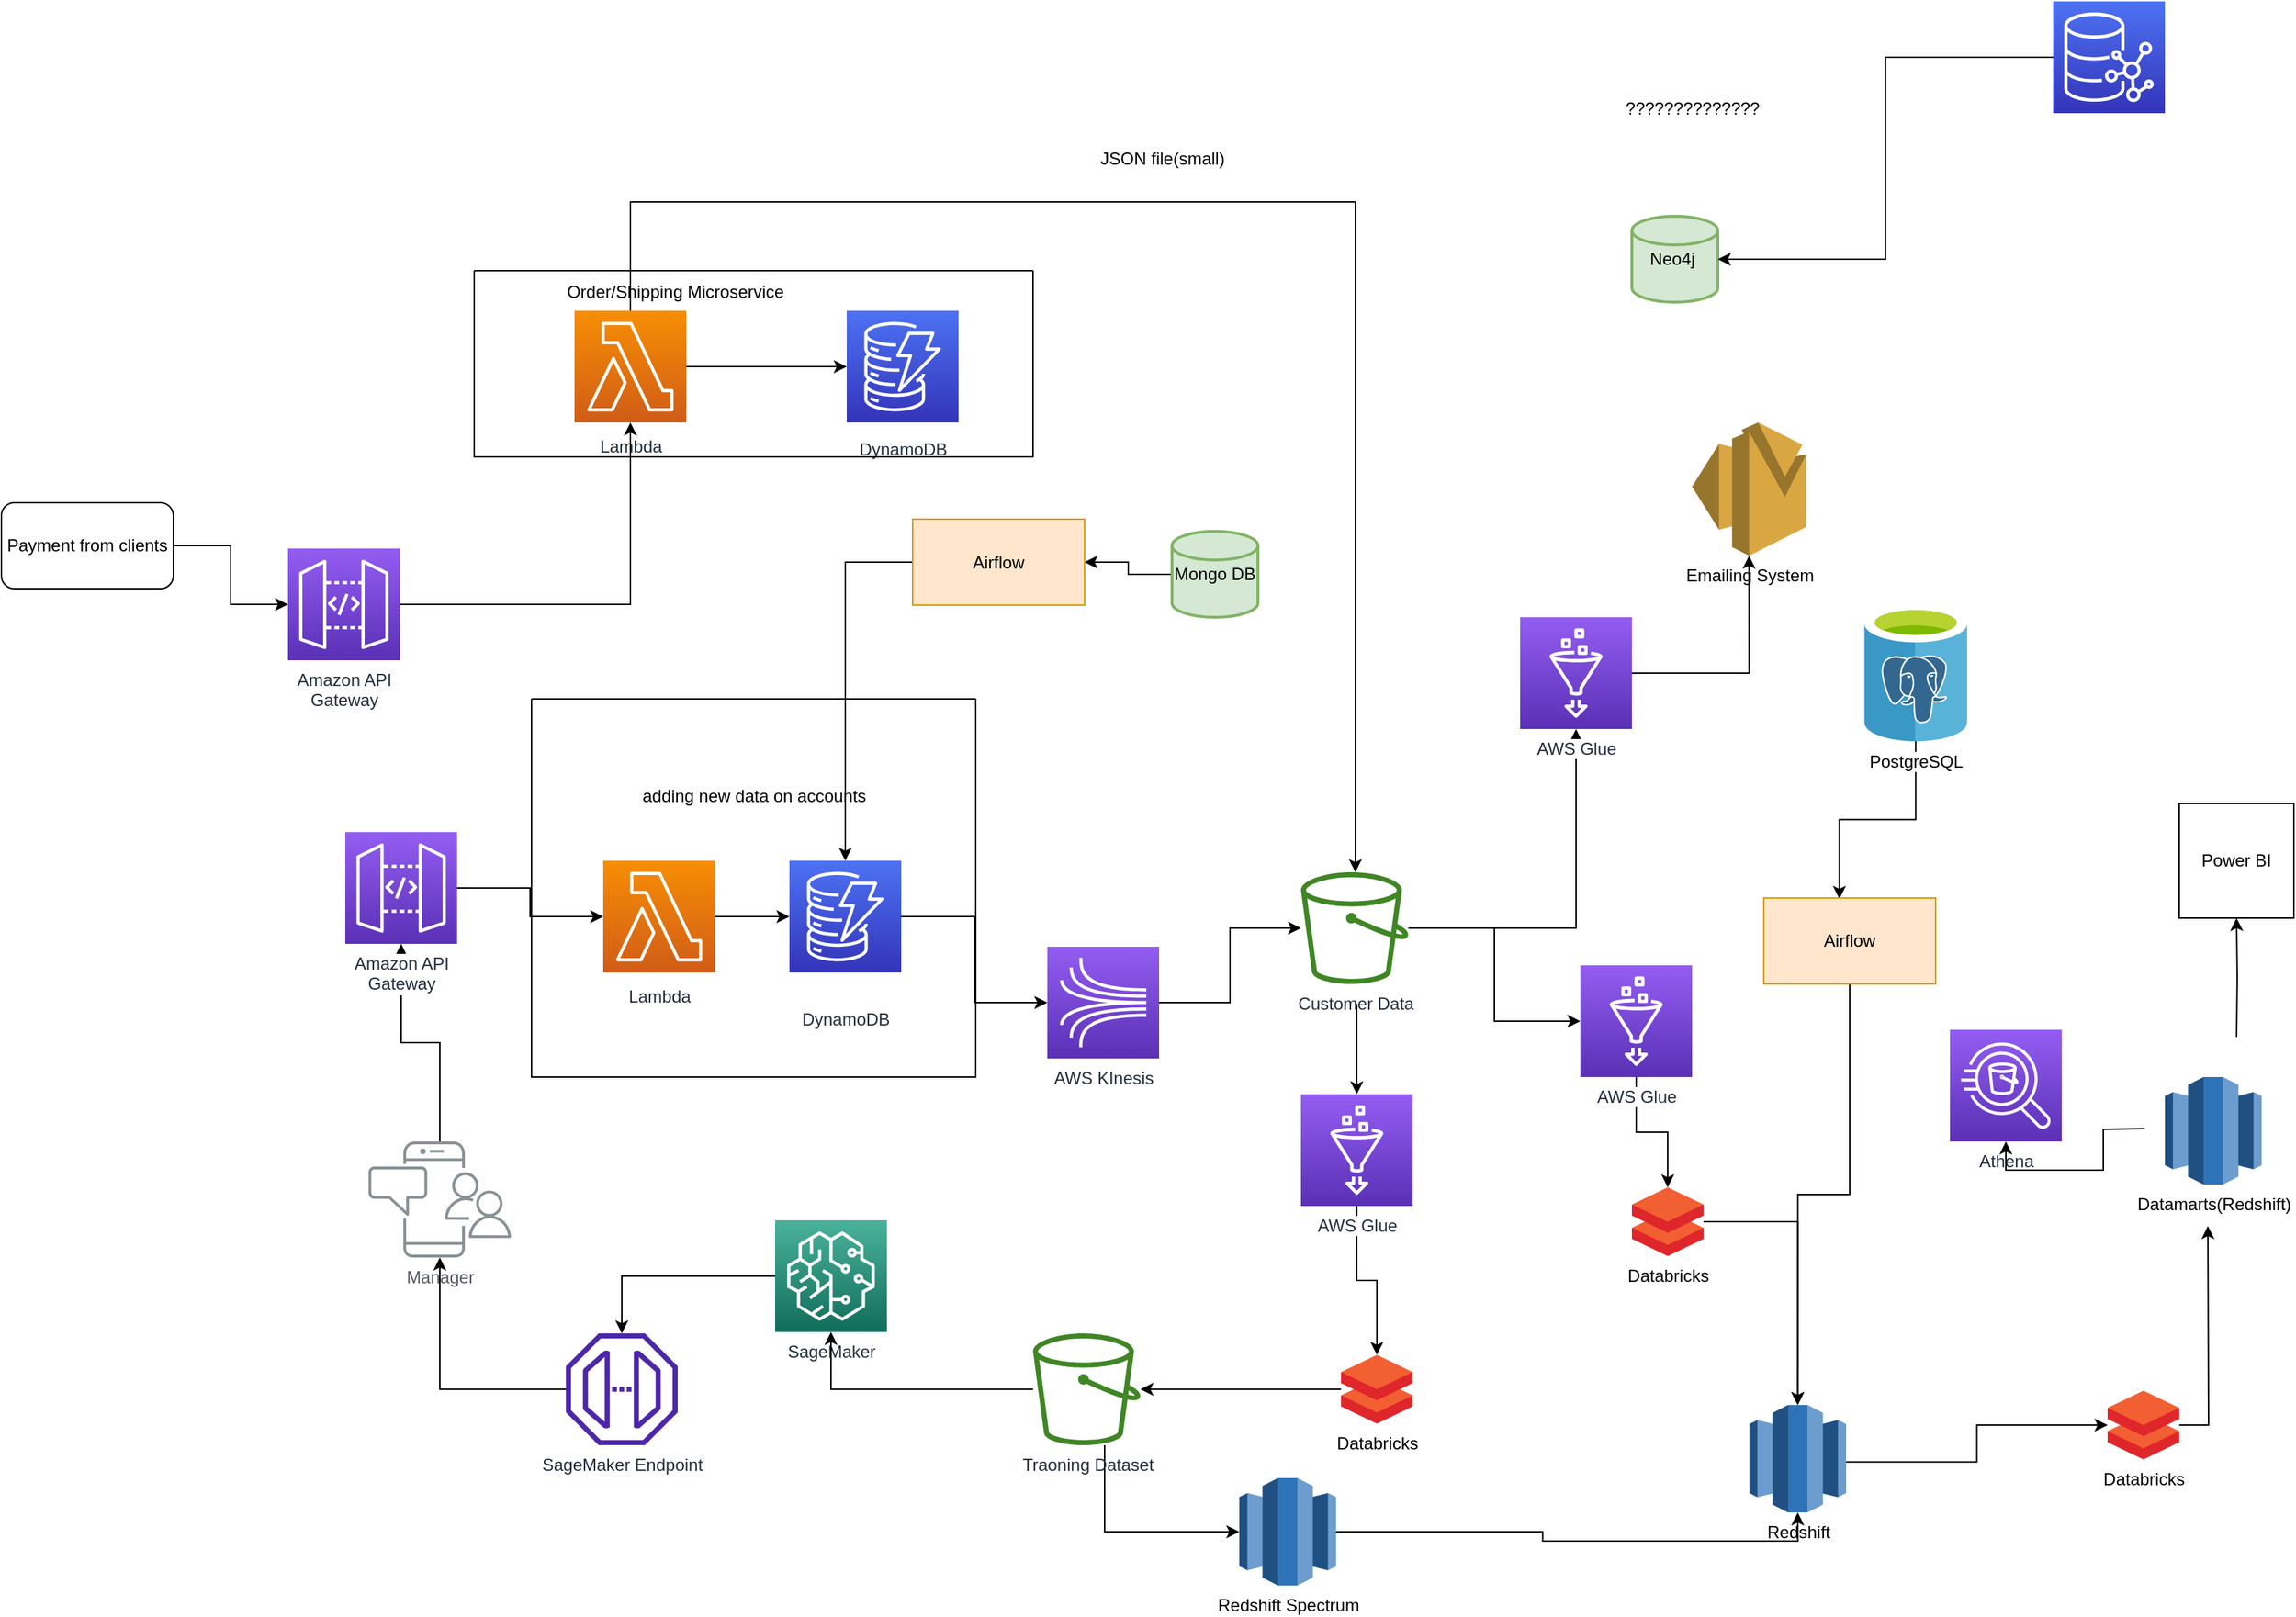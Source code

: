 <mxfile version="20.2.8" type="github">
  <diagram id="Ht1M8jgEwFfnCIfOTk4-" name="Page-1">
    <mxGraphModel dx="2028" dy="1125" grid="1" gridSize="10" guides="1" tooltips="1" connect="1" arrows="1" fold="1" page="1" pageScale="1" pageWidth="1654" pageHeight="1169" math="0" shadow="0">
      <root>
        <mxCell id="0" />
        <mxCell id="1" parent="0" />
        <mxCell id="upP_JpkpyjL7S7ulsonY-70" value="" style="edgeStyle=orthogonalEdgeStyle;rounded=0;orthogonalLoop=1;jettySize=auto;html=1;" parent="1" source="UEzPUAAOIrF-is8g5C7q-110" target="UEzPUAAOIrF-is8g5C7q-114" edge="1">
          <mxGeometry relative="1" as="geometry">
            <mxPoint x="316" y="745.5" as="targetPoint" />
          </mxGeometry>
        </mxCell>
        <mxCell id="UEzPUAAOIrF-is8g5C7q-110" value="Manager" style="outlineConnect=0;gradientColor=none;fontColor=#545B64;strokeColor=none;fillColor=#879196;dashed=0;verticalLabelPosition=bottom;verticalAlign=top;align=center;html=1;fontSize=12;fontStyle=0;aspect=fixed;shape=mxgraph.aws4.illustration_notification;pointerEvents=1;labelBackgroundColor=#ffffff;" parent="1" vertex="1">
          <mxGeometry x="266" y="836" width="100" height="81" as="geometry" />
        </mxCell>
        <mxCell id="WSCBGSfqBAQD8hPbPQq9-2" style="edgeStyle=orthogonalEdgeStyle;rounded=0;orthogonalLoop=1;jettySize=auto;html=1;" edge="1" parent="1" source="UEzPUAAOIrF-is8g5C7q-114" target="P4BvlFCygqtTmpREC3zi-1">
          <mxGeometry relative="1" as="geometry" />
        </mxCell>
        <mxCell id="UEzPUAAOIrF-is8g5C7q-114" value="Amazon API&lt;br&gt;Gateway&lt;br&gt;" style="outlineConnect=0;fontColor=#232F3E;gradientColor=#945DF2;gradientDirection=north;fillColor=#5A30B5;strokeColor=#ffffff;dashed=0;verticalLabelPosition=bottom;verticalAlign=top;align=center;html=1;fontSize=12;fontStyle=0;aspect=fixed;shape=mxgraph.aws4.resourceIcon;resIcon=mxgraph.aws4.api_gateway;labelBackgroundColor=#ffffff;" parent="1" vertex="1">
          <mxGeometry x="250" y="620" width="78" height="78" as="geometry" />
        </mxCell>
        <mxCell id="upP_JpkpyjL7S7ulsonY-38" value="" style="edgeStyle=orthogonalEdgeStyle;rounded=0;orthogonalLoop=1;jettySize=auto;html=1;" parent="1" source="upP_JpkpyjL7S7ulsonY-2" target="upP_JpkpyjL7S7ulsonY-6" edge="1">
          <mxGeometry relative="1" as="geometry" />
        </mxCell>
        <mxCell id="upP_JpkpyjL7S7ulsonY-2" value="SageMaker" style="sketch=0;points=[[0,0,0],[0.25,0,0],[0.5,0,0],[0.75,0,0],[1,0,0],[0,1,0],[0.25,1,0],[0.5,1,0],[0.75,1,0],[1,1,0],[0,0.25,0],[0,0.5,0],[0,0.75,0],[1,0.25,0],[1,0.5,0],[1,0.75,0]];outlineConnect=0;fontColor=#232F3E;gradientColor=#4AB29A;gradientDirection=north;fillColor=#116D5B;strokeColor=#ffffff;dashed=0;verticalLabelPosition=bottom;verticalAlign=top;align=center;html=1;fontSize=12;fontStyle=0;aspect=fixed;shape=mxgraph.aws4.resourceIcon;resIcon=mxgraph.aws4.sagemaker;" parent="1" vertex="1">
          <mxGeometry x="550" y="891" width="78" height="78" as="geometry" />
        </mxCell>
        <mxCell id="upP_JpkpyjL7S7ulsonY-6" value="SageMaker Endpoint" style="sketch=0;outlineConnect=0;fontColor=#232F3E;gradientColor=none;fillColor=#4D27AA;strokeColor=none;dashed=0;verticalLabelPosition=bottom;verticalAlign=top;align=center;html=1;fontSize=12;fontStyle=0;aspect=fixed;pointerEvents=1;shape=mxgraph.aws4.endpoint;" parent="1" vertex="1">
          <mxGeometry x="404" y="970" width="78" height="78" as="geometry" />
        </mxCell>
        <mxCell id="P4BvlFCygqtTmpREC3zi-9" style="edgeStyle=orthogonalEdgeStyle;rounded=0;orthogonalLoop=1;jettySize=auto;html=1;" parent="1" source="upP_JpkpyjL7S7ulsonY-12" target="P4BvlFCygqtTmpREC3zi-8" edge="1">
          <mxGeometry relative="1" as="geometry" />
        </mxCell>
        <mxCell id="WSCBGSfqBAQD8hPbPQq9-13" style="edgeStyle=orthogonalEdgeStyle;rounded=0;orthogonalLoop=1;jettySize=auto;html=1;" edge="1" parent="1" source="upP_JpkpyjL7S7ulsonY-12" target="WSCBGSfqBAQD8hPbPQq9-12">
          <mxGeometry relative="1" as="geometry" />
        </mxCell>
        <mxCell id="upP_JpkpyjL7S7ulsonY-12" value="Customer Data" style="sketch=0;outlineConnect=0;fontColor=#232F3E;gradientColor=none;fillColor=#3F8624;strokeColor=none;dashed=0;verticalLabelPosition=bottom;verticalAlign=top;align=center;html=1;fontSize=12;fontStyle=0;aspect=fixed;pointerEvents=1;shape=mxgraph.aws4.bucket;" parent="1" vertex="1">
          <mxGeometry x="917" y="648" width="75" height="78" as="geometry" />
        </mxCell>
        <mxCell id="upP_JpkpyjL7S7ulsonY-32" value="" style="edgeStyle=orthogonalEdgeStyle;rounded=0;orthogonalLoop=1;jettySize=auto;html=1;" parent="1" source="upP_JpkpyjL7S7ulsonY-14" target="upP_JpkpyjL7S7ulsonY-26" edge="1">
          <mxGeometry relative="1" as="geometry" />
        </mxCell>
        <mxCell id="upP_JpkpyjL7S7ulsonY-14" value="AWS Glue" style="outlineConnect=0;fontColor=#232F3E;gradientColor=#945DF2;gradientDirection=north;fillColor=#5A30B5;strokeColor=#ffffff;dashed=0;verticalLabelPosition=bottom;verticalAlign=top;align=center;html=1;fontSize=12;fontStyle=0;aspect=fixed;shape=mxgraph.aws4.resourceIcon;resIcon=mxgraph.aws4.glue;labelBackgroundColor=#ffffff;" parent="1" vertex="1">
          <mxGeometry x="917.0" y="803" width="78" height="78" as="geometry" />
        </mxCell>
        <mxCell id="upP_JpkpyjL7S7ulsonY-37" value="" style="edgeStyle=orthogonalEdgeStyle;rounded=0;orthogonalLoop=1;jettySize=auto;html=1;" parent="1" source="upP_JpkpyjL7S7ulsonY-18" target="upP_JpkpyjL7S7ulsonY-2" edge="1">
          <mxGeometry relative="1" as="geometry" />
        </mxCell>
        <mxCell id="WSCBGSfqBAQD8hPbPQq9-53" style="edgeStyle=orthogonalEdgeStyle;rounded=0;orthogonalLoop=1;jettySize=auto;html=1;entryX=0;entryY=0.5;entryDx=0;entryDy=0;entryPerimeter=0;" edge="1" parent="1" source="upP_JpkpyjL7S7ulsonY-18" target="WSCBGSfqBAQD8hPbPQq9-52">
          <mxGeometry relative="1" as="geometry">
            <Array as="points">
              <mxPoint x="780" y="1108" />
            </Array>
          </mxGeometry>
        </mxCell>
        <mxCell id="upP_JpkpyjL7S7ulsonY-18" value="Traoning Dataset" style="sketch=0;outlineConnect=0;fontColor=#232F3E;gradientColor=none;fillColor=#3F8624;strokeColor=none;dashed=0;verticalLabelPosition=bottom;verticalAlign=top;align=center;html=1;fontSize=12;fontStyle=0;aspect=fixed;pointerEvents=1;shape=mxgraph.aws4.bucket;" parent="1" vertex="1">
          <mxGeometry x="730" y="970" width="75" height="78" as="geometry" />
        </mxCell>
        <mxCell id="upP_JpkpyjL7S7ulsonY-33" value="" style="edgeStyle=none;rounded=0;orthogonalLoop=1;jettySize=auto;html=1;" parent="1" source="upP_JpkpyjL7S7ulsonY-26" target="upP_JpkpyjL7S7ulsonY-18" edge="1">
          <mxGeometry relative="1" as="geometry" />
        </mxCell>
        <mxCell id="upP_JpkpyjL7S7ulsonY-26" value="Databricks" style="sketch=0;aspect=fixed;html=1;points=[];align=center;image;fontSize=12;image=img/lib/mscae/Databricks.svg;" parent="1" vertex="1">
          <mxGeometry x="945" y="985" width="50" height="48" as="geometry" />
        </mxCell>
        <mxCell id="upP_JpkpyjL7S7ulsonY-28" value="" style="endArrow=classic;html=1;rounded=0;" parent="1" target="upP_JpkpyjL7S7ulsonY-14" edge="1">
          <mxGeometry width="50" height="50" relative="1" as="geometry">
            <mxPoint x="956" y="740" as="sourcePoint" />
            <mxPoint x="796" y="880" as="targetPoint" />
          </mxGeometry>
        </mxCell>
        <mxCell id="upP_JpkpyjL7S7ulsonY-39" value="" style="endArrow=classic;html=1;rounded=0;" parent="1" source="upP_JpkpyjL7S7ulsonY-6" target="UEzPUAAOIrF-is8g5C7q-110" edge="1">
          <mxGeometry width="50" height="50" relative="1" as="geometry">
            <mxPoint x="536" y="1010" as="sourcePoint" />
            <mxPoint x="586" y="960" as="targetPoint" />
            <Array as="points">
              <mxPoint x="316" y="1009" />
            </Array>
          </mxGeometry>
        </mxCell>
        <mxCell id="tdodf0jkLIOupHckZh31-3" style="edgeStyle=orthogonalEdgeStyle;rounded=0;orthogonalLoop=1;jettySize=auto;html=1;exitX=1;exitY=0.53;exitDx=0;exitDy=0;exitPerimeter=0;" parent="1" source="WSCBGSfqBAQD8hPbPQq9-43" target="tdodf0jkLIOupHckZh31-2" edge="1">
          <mxGeometry relative="1" as="geometry">
            <mxPoint x="1318" y="1054" as="sourcePoint" />
          </mxGeometry>
        </mxCell>
        <mxCell id="upP_JpkpyjL7S7ulsonY-82" value="" style="edgeStyle=orthogonalEdgeStyle;rounded=0;orthogonalLoop=1;jettySize=auto;html=1;" parent="1" source="upP_JpkpyjL7S7ulsonY-77" target="upP_JpkpyjL7S7ulsonY-80" edge="1">
          <mxGeometry relative="1" as="geometry" />
        </mxCell>
        <mxCell id="WSCBGSfqBAQD8hPbPQq9-19" style="edgeStyle=orthogonalEdgeStyle;rounded=0;orthogonalLoop=1;jettySize=auto;html=1;" edge="1" parent="1" source="upP_JpkpyjL7S7ulsonY-77" target="upP_JpkpyjL7S7ulsonY-12">
          <mxGeometry relative="1" as="geometry">
            <Array as="points">
              <mxPoint x="449" y="180" />
              <mxPoint x="955" y="180" />
            </Array>
          </mxGeometry>
        </mxCell>
        <mxCell id="upP_JpkpyjL7S7ulsonY-77" value="Lambda" style="outlineConnect=0;fontColor=#232F3E;gradientColor=#F78E04;gradientDirection=north;fillColor=#D05C17;strokeColor=#ffffff;dashed=0;verticalLabelPosition=bottom;verticalAlign=top;align=center;html=1;fontSize=12;fontStyle=0;aspect=fixed;shape=mxgraph.aws4.resourceIcon;resIcon=mxgraph.aws4.lambda;labelBackgroundColor=#ffffff;spacingTop=3;" parent="1" vertex="1">
          <mxGeometry x="410" y="256" width="78" height="78" as="geometry" />
        </mxCell>
        <mxCell id="upP_JpkpyjL7S7ulsonY-80" value="DynamoDB" style="outlineConnect=0;fontColor=#232F3E;gradientColor=#4D72F3;gradientDirection=north;fillColor=#3334B9;strokeColor=#ffffff;dashed=0;verticalLabelPosition=bottom;verticalAlign=top;align=center;html=1;fontSize=12;fontStyle=0;aspect=fixed;shape=mxgraph.aws4.resourceIcon;resIcon=mxgraph.aws4.dynamodb;labelBackgroundColor=#ffffff;spacingTop=5;" parent="1" vertex="1">
          <mxGeometry x="600.0" y="256" width="78" height="78" as="geometry" />
        </mxCell>
        <mxCell id="upP_JpkpyjL7S7ulsonY-93" value="" style="swimlane;startSize=0;" parent="1" vertex="1">
          <mxGeometry x="340" y="228" width="390" height="130" as="geometry" />
        </mxCell>
        <mxCell id="upP_JpkpyjL7S7ulsonY-88" value="Order/Shipping Microservice" style="text;html=1;align=center;verticalAlign=middle;resizable=0;points=[];autosize=1;strokeColor=none;fillColor=none;" parent="upP_JpkpyjL7S7ulsonY-93" vertex="1">
          <mxGeometry x="55" width="170" height="30" as="geometry" />
        </mxCell>
        <mxCell id="upP_JpkpyjL7S7ulsonY-122" value="" style="swimlane;startSize=0;" parent="1" vertex="1">
          <mxGeometry x="380" y="527" width="310" height="264" as="geometry" />
        </mxCell>
        <mxCell id="upP_JpkpyjL7S7ulsonY-123" value="adding new data on accounts" style="text;html=1;align=center;verticalAlign=middle;resizable=0;points=[];autosize=1;strokeColor=none;fillColor=none;" parent="upP_JpkpyjL7S7ulsonY-122" vertex="1">
          <mxGeometry x="65" y="53" width="180" height="30" as="geometry" />
        </mxCell>
        <mxCell id="upP_JpkpyjL7S7ulsonY-120" value="&#xa;&lt;span style=&quot;color: rgb(35, 47, 62); font-family: Helvetica; font-size: 12px; font-style: normal; font-variant-ligatures: normal; font-variant-caps: normal; font-weight: 400; letter-spacing: normal; orphans: 2; text-align: center; text-indent: 0px; text-transform: none; widows: 2; word-spacing: 0px; -webkit-text-stroke-width: 0px; background-color: rgb(255, 255, 255); text-decoration-thickness: initial; text-decoration-style: initial; text-decoration-color: initial; float: none; display: inline !important;&quot;&gt;DynamoDB&lt;/span&gt;&#xa;&#xa;" style="outlineConnect=0;fontColor=#232F3E;gradientColor=#4D72F3;gradientDirection=north;fillColor=#3334B9;strokeColor=#ffffff;dashed=0;verticalLabelPosition=bottom;verticalAlign=top;align=center;html=1;fontSize=12;fontStyle=0;aspect=fixed;shape=mxgraph.aws4.resourceIcon;resIcon=mxgraph.aws4.dynamodb;labelBackgroundColor=#ffffff;spacingTop=5;" parent="upP_JpkpyjL7S7ulsonY-122" vertex="1">
          <mxGeometry x="180.0" y="113" width="78" height="78" as="geometry" />
        </mxCell>
        <mxCell id="P4BvlFCygqtTmpREC3zi-5" value="" style="edgeStyle=orthogonalEdgeStyle;rounded=0;orthogonalLoop=1;jettySize=auto;html=1;" parent="upP_JpkpyjL7S7ulsonY-122" source="P4BvlFCygqtTmpREC3zi-1" target="upP_JpkpyjL7S7ulsonY-120" edge="1">
          <mxGeometry relative="1" as="geometry" />
        </mxCell>
        <mxCell id="P4BvlFCygqtTmpREC3zi-1" value="Lambda" style="outlineConnect=0;fontColor=#232F3E;gradientColor=#F78E04;gradientDirection=north;fillColor=#D05C17;strokeColor=#ffffff;dashed=0;verticalLabelPosition=bottom;verticalAlign=top;align=center;html=1;fontSize=12;fontStyle=0;aspect=fixed;shape=mxgraph.aws4.resourceIcon;resIcon=mxgraph.aws4.lambda;labelBackgroundColor=#ffffff;spacingTop=3;" parent="upP_JpkpyjL7S7ulsonY-122" vertex="1">
          <mxGeometry x="50" y="113" width="78" height="78" as="geometry" />
        </mxCell>
        <mxCell id="P4BvlFCygqtTmpREC3zi-6" style="edgeStyle=orthogonalEdgeStyle;rounded=0;orthogonalLoop=1;jettySize=auto;html=1;entryX=0;entryY=0.5;entryDx=0;entryDy=0;entryPerimeter=0;" parent="1" source="upP_JpkpyjL7S7ulsonY-120" target="tdodf0jkLIOupHckZh31-1" edge="1">
          <mxGeometry relative="1" as="geometry">
            <mxPoint x="716" y="739" as="targetPoint" />
          </mxGeometry>
        </mxCell>
        <mxCell id="P4BvlFCygqtTmpREC3zi-11" style="edgeStyle=orthogonalEdgeStyle;rounded=0;orthogonalLoop=1;jettySize=auto;html=1;entryX=0.5;entryY=0;entryDx=0;entryDy=0;entryPerimeter=0;" parent="1" source="P4BvlFCygqtTmpREC3zi-7" target="WSCBGSfqBAQD8hPbPQq9-43" edge="1">
          <mxGeometry relative="1" as="geometry">
            <mxPoint x="1254" y="990" as="targetPoint" />
          </mxGeometry>
        </mxCell>
        <mxCell id="P4BvlFCygqtTmpREC3zi-7" value="Databricks" style="sketch=0;aspect=fixed;html=1;points=[];align=center;image;fontSize=12;image=img/lib/mscae/Databricks.svg;" parent="1" vertex="1">
          <mxGeometry x="1148" y="868" width="50" height="48" as="geometry" />
        </mxCell>
        <mxCell id="P4BvlFCygqtTmpREC3zi-10" style="edgeStyle=orthogonalEdgeStyle;rounded=0;orthogonalLoop=1;jettySize=auto;html=1;" parent="1" source="P4BvlFCygqtTmpREC3zi-8" target="P4BvlFCygqtTmpREC3zi-7" edge="1">
          <mxGeometry relative="1" as="geometry" />
        </mxCell>
        <mxCell id="P4BvlFCygqtTmpREC3zi-8" value="AWS Glue" style="outlineConnect=0;fontColor=#232F3E;gradientColor=#945DF2;gradientDirection=north;fillColor=#5A30B5;strokeColor=#ffffff;dashed=0;verticalLabelPosition=bottom;verticalAlign=top;align=center;html=1;fontSize=12;fontStyle=0;aspect=fixed;shape=mxgraph.aws4.resourceIcon;resIcon=mxgraph.aws4.glue;labelBackgroundColor=#ffffff;" parent="1" vertex="1">
          <mxGeometry x="1112.0" y="713" width="78" height="78" as="geometry" />
        </mxCell>
        <mxCell id="tdodf0jkLIOupHckZh31-6" style="edgeStyle=orthogonalEdgeStyle;rounded=0;orthogonalLoop=1;jettySize=auto;html=1;" parent="1" source="tdodf0jkLIOupHckZh31-1" target="upP_JpkpyjL7S7ulsonY-12" edge="1">
          <mxGeometry relative="1" as="geometry">
            <mxPoint x="856.007" y="739" as="targetPoint" />
          </mxGeometry>
        </mxCell>
        <mxCell id="tdodf0jkLIOupHckZh31-1" value="AWS KInesis" style="sketch=0;points=[[0,0,0],[0.25,0,0],[0.5,0,0],[0.75,0,0],[1,0,0],[0,1,0],[0.25,1,0],[0.5,1,0],[0.75,1,0],[1,1,0],[0,0.25,0],[0,0.5,0],[0,0.75,0],[1,0.25,0],[1,0.5,0],[1,0.75,0]];outlineConnect=0;fontColor=#232F3E;gradientColor=#945DF2;gradientDirection=north;fillColor=#5A30B5;strokeColor=#ffffff;dashed=0;verticalLabelPosition=bottom;verticalAlign=top;align=center;html=1;fontSize=12;fontStyle=0;aspect=fixed;shape=mxgraph.aws4.resourceIcon;resIcon=mxgraph.aws4.kinesis;" parent="1" vertex="1">
          <mxGeometry x="740" y="700" width="78" height="78" as="geometry" />
        </mxCell>
        <mxCell id="tdodf0jkLIOupHckZh31-4" style="edgeStyle=orthogonalEdgeStyle;rounded=0;orthogonalLoop=1;jettySize=auto;html=1;" parent="1" source="tdodf0jkLIOupHckZh31-2" edge="1">
          <mxGeometry relative="1" as="geometry">
            <mxPoint x="1550" y="895" as="targetPoint" />
          </mxGeometry>
        </mxCell>
        <mxCell id="WSCBGSfqBAQD8hPbPQq9-36" style="edgeStyle=orthogonalEdgeStyle;rounded=0;orthogonalLoop=1;jettySize=auto;html=1;entryX=0.5;entryY=1;entryDx=0;entryDy=0;entryPerimeter=0;" edge="1" parent="1" target="WSCBGSfqBAQD8hPbPQq9-33">
          <mxGeometry relative="1" as="geometry">
            <mxPoint x="1506" y="827.0" as="sourcePoint" />
          </mxGeometry>
        </mxCell>
        <mxCell id="tdodf0jkLIOupHckZh31-2" value="Databricks" style="sketch=0;aspect=fixed;html=1;points=[];align=center;image;fontSize=12;image=img/lib/mscae/Databricks.svg;" parent="1" vertex="1">
          <mxGeometry x="1480" y="1010" width="50" height="48" as="geometry" />
        </mxCell>
        <mxCell id="WSCBGSfqBAQD8hPbPQq9-7" style="edgeStyle=orthogonalEdgeStyle;rounded=0;orthogonalLoop=1;jettySize=auto;html=1;" edge="1" parent="1" source="WSCBGSfqBAQD8hPbPQq9-3" target="WSCBGSfqBAQD8hPbPQq9-6">
          <mxGeometry relative="1" as="geometry" />
        </mxCell>
        <mxCell id="WSCBGSfqBAQD8hPbPQq9-3" value="Payment from clients" style="rounded=1;whiteSpace=wrap;html=1;fontColor=#000000;labelBackgroundColor=none;labelBorderColor=none;" vertex="1" parent="1">
          <mxGeometry x="10" y="390" width="120" height="60" as="geometry" />
        </mxCell>
        <mxCell id="WSCBGSfqBAQD8hPbPQq9-8" style="edgeStyle=orthogonalEdgeStyle;rounded=0;orthogonalLoop=1;jettySize=auto;html=1;" edge="1" parent="1" source="WSCBGSfqBAQD8hPbPQq9-6" target="upP_JpkpyjL7S7ulsonY-77">
          <mxGeometry relative="1" as="geometry">
            <mxPoint x="599" y="530" as="targetPoint" />
          </mxGeometry>
        </mxCell>
        <mxCell id="WSCBGSfqBAQD8hPbPQq9-6" value="Amazon API&lt;br&gt;Gateway&lt;br&gt;" style="outlineConnect=0;fontColor=#232F3E;gradientColor=#945DF2;gradientDirection=north;fillColor=#5A30B5;strokeColor=#ffffff;dashed=0;verticalLabelPosition=bottom;verticalAlign=top;align=center;html=1;fontSize=12;fontStyle=0;aspect=fixed;shape=mxgraph.aws4.resourceIcon;resIcon=mxgraph.aws4.api_gateway;labelBackgroundColor=#ffffff;" vertex="1" parent="1">
          <mxGeometry x="210" y="422" width="78" height="78" as="geometry" />
        </mxCell>
        <mxCell id="WSCBGSfqBAQD8hPbPQq9-11" value="Emailing System" style="outlineConnect=0;dashed=0;verticalLabelPosition=bottom;verticalAlign=top;align=center;html=1;shape=mxgraph.aws3.ses;fillColor=#D9A741;gradientColor=none;labelBackgroundColor=none;labelBorderColor=none;fontColor=#000000;" vertex="1" parent="1">
          <mxGeometry x="1190" y="334" width="79.5" height="93" as="geometry" />
        </mxCell>
        <mxCell id="WSCBGSfqBAQD8hPbPQq9-14" style="edgeStyle=orthogonalEdgeStyle;rounded=0;orthogonalLoop=1;jettySize=auto;html=1;entryX=0.5;entryY=1;entryDx=0;entryDy=0;entryPerimeter=0;" edge="1" parent="1" source="WSCBGSfqBAQD8hPbPQq9-12" target="WSCBGSfqBAQD8hPbPQq9-11">
          <mxGeometry relative="1" as="geometry" />
        </mxCell>
        <mxCell id="WSCBGSfqBAQD8hPbPQq9-12" value="AWS Glue" style="outlineConnect=0;fontColor=#232F3E;gradientColor=#945DF2;gradientDirection=north;fillColor=#5A30B5;strokeColor=#ffffff;dashed=0;verticalLabelPosition=bottom;verticalAlign=top;align=center;html=1;fontSize=12;fontStyle=0;aspect=fixed;shape=mxgraph.aws4.resourceIcon;resIcon=mxgraph.aws4.glue;labelBackgroundColor=#ffffff;" vertex="1" parent="1">
          <mxGeometry x="1070.0" y="470" width="78" height="78" as="geometry" />
        </mxCell>
        <mxCell id="WSCBGSfqBAQD8hPbPQq9-20" value="JSON file(small)" style="text;html=1;align=center;verticalAlign=middle;resizable=0;points=[];autosize=1;strokeColor=none;fillColor=none;" vertex="1" parent="1">
          <mxGeometry x="765" y="135" width="110" height="30" as="geometry" />
        </mxCell>
        <mxCell id="WSCBGSfqBAQD8hPbPQq9-25" style="edgeStyle=orthogonalEdgeStyle;rounded=0;orthogonalLoop=1;jettySize=auto;html=1;entryX=0.5;entryY=1;entryDx=0;entryDy=0;" edge="1" parent="1" target="WSCBGSfqBAQD8hPbPQq9-37">
          <mxGeometry relative="1" as="geometry">
            <mxPoint x="1570" y="763" as="sourcePoint" />
            <mxPoint x="1544.0" y="698.0" as="targetPoint" />
          </mxGeometry>
        </mxCell>
        <mxCell id="WSCBGSfqBAQD8hPbPQq9-30" style="edgeStyle=orthogonalEdgeStyle;rounded=0;orthogonalLoop=1;jettySize=auto;html=1;entryX=0.44;entryY=0.01;entryDx=0;entryDy=0;entryPerimeter=0;" edge="1" parent="1" source="WSCBGSfqBAQD8hPbPQq9-28" target="WSCBGSfqBAQD8hPbPQq9-29">
          <mxGeometry relative="1" as="geometry" />
        </mxCell>
        <mxCell id="WSCBGSfqBAQD8hPbPQq9-28" value="PostgreSQL" style="sketch=0;aspect=fixed;html=1;points=[];align=center;image;fontSize=12;image=img/lib/mscae/Azure_Database_for_PostgreSQL_servers.svg;" vertex="1" parent="1">
          <mxGeometry x="1310" y="461.5" width="72.2" height="95" as="geometry" />
        </mxCell>
        <mxCell id="WSCBGSfqBAQD8hPbPQq9-32" style="edgeStyle=orthogonalEdgeStyle;rounded=0;orthogonalLoop=1;jettySize=auto;html=1;entryX=0.5;entryY=0;entryDx=0;entryDy=0;entryPerimeter=0;" edge="1" parent="1" source="WSCBGSfqBAQD8hPbPQq9-29" target="WSCBGSfqBAQD8hPbPQq9-43">
          <mxGeometry relative="1" as="geometry">
            <mxPoint x="1280" y="900" as="targetPoint" />
          </mxGeometry>
        </mxCell>
        <mxCell id="WSCBGSfqBAQD8hPbPQq9-29" value="Airflow" style="rounded=0;whiteSpace=wrap;html=1;fillColor=#ffe6cc;strokeColor=#d79b00;" vertex="1" parent="1">
          <mxGeometry x="1240" y="666" width="120" height="60" as="geometry" />
        </mxCell>
        <mxCell id="WSCBGSfqBAQD8hPbPQq9-33" value="Athena" style="sketch=0;points=[[0,0,0],[0.25,0,0],[0.5,0,0],[0.75,0,0],[1,0,0],[0,1,0],[0.25,1,0],[0.5,1,0],[0.75,1,0],[1,1,0],[0,0.25,0],[0,0.5,0],[0,0.75,0],[1,0.25,0],[1,0.5,0],[1,0.75,0]];outlineConnect=0;fontColor=#232F3E;gradientColor=#945DF2;gradientDirection=north;fillColor=#5A30B5;strokeColor=#ffffff;dashed=0;verticalLabelPosition=bottom;verticalAlign=top;align=center;html=1;fontSize=12;fontStyle=0;aspect=fixed;shape=mxgraph.aws4.resourceIcon;resIcon=mxgraph.aws4.athena;" vertex="1" parent="1">
          <mxGeometry x="1370" y="758" width="78" height="78" as="geometry" />
        </mxCell>
        <mxCell id="WSCBGSfqBAQD8hPbPQq9-37" value="Power BI" style="whiteSpace=wrap;html=1;aspect=fixed;" vertex="1" parent="1">
          <mxGeometry x="1530" y="600" width="80" height="80" as="geometry" />
        </mxCell>
        <mxCell id="WSCBGSfqBAQD8hPbPQq9-40" style="edgeStyle=orthogonalEdgeStyle;rounded=0;orthogonalLoop=1;jettySize=auto;html=1;entryX=1;entryY=0.5;entryDx=0;entryDy=0;" edge="1" parent="1" source="WSCBGSfqBAQD8hPbPQq9-38" target="WSCBGSfqBAQD8hPbPQq9-39">
          <mxGeometry relative="1" as="geometry" />
        </mxCell>
        <mxCell id="WSCBGSfqBAQD8hPbPQq9-38" value="Mongo DB" style="strokeWidth=2;html=1;shape=mxgraph.flowchart.database;whiteSpace=wrap;fillColor=#d5e8d4;strokeColor=#82b366;" vertex="1" parent="1">
          <mxGeometry x="827" y="410" width="60" height="60" as="geometry" />
        </mxCell>
        <mxCell id="WSCBGSfqBAQD8hPbPQq9-41" style="edgeStyle=orthogonalEdgeStyle;rounded=0;orthogonalLoop=1;jettySize=auto;html=1;" edge="1" parent="1" source="WSCBGSfqBAQD8hPbPQq9-39" target="upP_JpkpyjL7S7ulsonY-120">
          <mxGeometry relative="1" as="geometry" />
        </mxCell>
        <mxCell id="WSCBGSfqBAQD8hPbPQq9-39" value="Airflow" style="rounded=0;whiteSpace=wrap;html=1;fillColor=#ffe6cc;strokeColor=#d79b00;" vertex="1" parent="1">
          <mxGeometry x="646" y="401.5" width="120" height="60" as="geometry" />
        </mxCell>
        <mxCell id="WSCBGSfqBAQD8hPbPQq9-43" value="Redshift" style="outlineConnect=0;dashed=0;verticalLabelPosition=bottom;verticalAlign=top;align=center;html=1;shape=mxgraph.aws3.redshift;fillColor=#2E73B8;gradientColor=none;" vertex="1" parent="1">
          <mxGeometry x="1230" y="1020" width="67.5" height="75" as="geometry" />
        </mxCell>
        <mxCell id="WSCBGSfqBAQD8hPbPQq9-46" value="Neo4j&amp;nbsp;" style="strokeWidth=2;html=1;shape=mxgraph.flowchart.database;whiteSpace=wrap;fillColor=#d5e8d4;strokeColor=#82b366;" vertex="1" parent="1">
          <mxGeometry x="1148" y="190" width="60" height="60" as="geometry" />
        </mxCell>
        <mxCell id="WSCBGSfqBAQD8hPbPQq9-48" style="edgeStyle=orthogonalEdgeStyle;rounded=0;orthogonalLoop=1;jettySize=auto;html=1;entryX=1;entryY=0.5;entryDx=0;entryDy=0;entryPerimeter=0;" edge="1" parent="1" source="WSCBGSfqBAQD8hPbPQq9-47" target="WSCBGSfqBAQD8hPbPQq9-46">
          <mxGeometry relative="1" as="geometry" />
        </mxCell>
        <mxCell id="WSCBGSfqBAQD8hPbPQq9-47" value="" style="sketch=0;points=[[0,0,0],[0.25,0,0],[0.5,0,0],[0.75,0,0],[1,0,0],[0,1,0],[0.25,1,0],[0.5,1,0],[0.75,1,0],[1,1,0],[0,0.25,0],[0,0.5,0],[0,0.75,0],[1,0.25,0],[1,0.5,0],[1,0.75,0]];outlineConnect=0;fontColor=#232F3E;gradientColor=#4D72F3;gradientDirection=north;fillColor=#3334B9;strokeColor=#ffffff;dashed=0;verticalLabelPosition=bottom;verticalAlign=top;align=center;html=1;fontSize=12;fontStyle=0;aspect=fixed;shape=mxgraph.aws4.resourceIcon;resIcon=mxgraph.aws4.neptune;" vertex="1" parent="1">
          <mxGeometry x="1442" y="40" width="78" height="78" as="geometry" />
        </mxCell>
        <mxCell id="WSCBGSfqBAQD8hPbPQq9-49" value="??????????????" style="text;html=1;align=center;verticalAlign=middle;resizable=0;points=[];autosize=1;strokeColor=none;fillColor=none;" vertex="1" parent="1">
          <mxGeometry x="1130" y="100" width="120" height="30" as="geometry" />
        </mxCell>
        <mxCell id="WSCBGSfqBAQD8hPbPQq9-50" value="Datamarts(Redshift)" style="outlineConnect=0;dashed=0;verticalLabelPosition=bottom;verticalAlign=top;align=center;html=1;shape=mxgraph.aws3.redshift;fillColor=#2E73B8;gradientColor=none;" vertex="1" parent="1">
          <mxGeometry x="1520" y="791" width="67.5" height="75" as="geometry" />
        </mxCell>
        <mxCell id="WSCBGSfqBAQD8hPbPQq9-54" style="edgeStyle=orthogonalEdgeStyle;rounded=0;orthogonalLoop=1;jettySize=auto;html=1;entryX=0.5;entryY=1;entryDx=0;entryDy=0;entryPerimeter=0;" edge="1" parent="1" source="WSCBGSfqBAQD8hPbPQq9-52" target="WSCBGSfqBAQD8hPbPQq9-43">
          <mxGeometry relative="1" as="geometry" />
        </mxCell>
        <mxCell id="WSCBGSfqBAQD8hPbPQq9-52" value="Redshift Spectrum" style="outlineConnect=0;dashed=0;verticalLabelPosition=bottom;verticalAlign=top;align=center;html=1;shape=mxgraph.aws3.redshift;fillColor=#2E73B8;gradientColor=none;" vertex="1" parent="1">
          <mxGeometry x="874" y="1071" width="67.5" height="75" as="geometry" />
        </mxCell>
      </root>
    </mxGraphModel>
  </diagram>
</mxfile>
